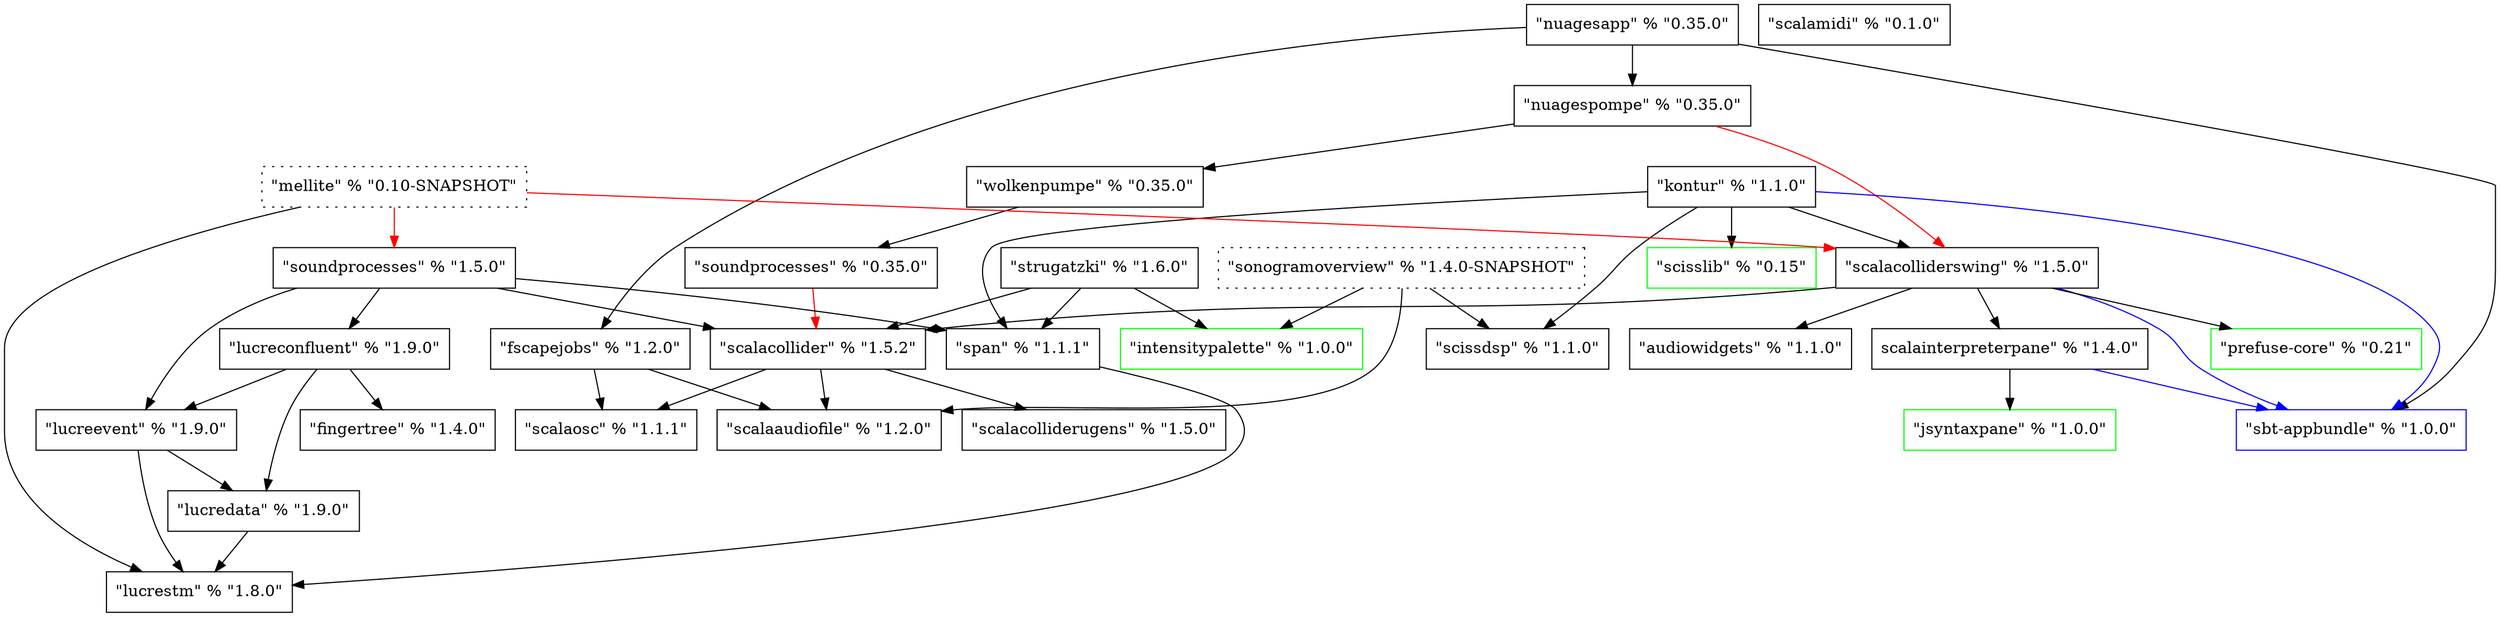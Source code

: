 digraph G {
	ScalaOSC [label="\"scalaosc\" % \"1.1.1\"", shape=box];
	ScalaAudioFile [label="\"scalaaudiofile\" % \"1.2.0\"", shape=box];
	FScapeJobs [label="\"fscapejobs\" % \"1.2.0\"", shape=box];
	AudioWidgets [label="\"audiowidgets\" % \"1.1.0\"", shape=box];
//	ScalaAudioWidgets [label="\"scalaaudiowidgets\" % \"1.0.0\"", shape=box, color=red];
   Span [label="\"span\" % \"1.1.1\"", shape=box];
	SbtAppbundle [label="\"sbt-appbundle\" % \"1.0.0\"", shape=Box, color=blue];
	ScissDSP [label="\"scissdsp\" % \"1.1.0\"", shape=Box];
	SonogramOverview [label="\"sonogramoverview\" % \"1.4.0-SNAPSHOT\"", shape=Box, style=dotted];
	ScalaCollider [label="\"scalacollider\" % \"1.5.2\"", shape=Box];
	ScalaColliderUGens [label="\"scalacolliderugens\" % \"1.5.0\"", shape=Box];
	ScalaColliderSwing [label="\"scalacolliderswing\" % \"1.5.0\"", shape=Box];
	IntensityPalette [label="\"intensitypalette\" % \"1.0.0\"", shape=Box, color=green];
	Strugatzki [label="\"strugatzki\" % \"1.6.0\"", shape=Box];
	JSyntaxPane [label="\"jsyntaxpane\" % \"1.0.0\"", shape=Box, color=green];
	ScalaInterpreterPane [label="\scalainterpreterpane\" % \"1.4.0\"", shape=Box];
	PrefuseCore [label="\"prefuse-core\" % \"0.21\"", shape=Box, color=green];
	SoundProcesses_OLD [label="\"soundprocesses\" % \"0.35.0\"", shape=Box];
	Wolkenpumpe [label="\"wolkenpumpe\" % \"0.35.0\"", shape=Box];
	NuagesPompe [label="\"nuagespompe\" % \"0.35.0\"", shape=Box];
	NuagesApp [label="\"nuagesapp\" % \"0.35.0\"", shape=Box];
	ScissLib [label="\"scisslib\" % \"0.15\"", shape=Box, color=green];
	Kontur [label="\"kontur\" % \"1.1.0\"", shape=Box];
	FingerTree [label="\"fingertree\" % \"1.4.0\"", shape=Box];
	LucreSTM [label="\"lucrestm\" % \"1.8.0\"", shape=Box];
	LucreEvent [label="\"lucreevent\" % \"1.9.0\"", shape=Box];
	LucreData [label="\"lucredata\" % \"1.9.0\"", shape=Box];
//	LucreExpr [labLucreConfluentel="\"lucreexpr\" % \"1.4.0\"", shape=Box];
	LucreConfluent [label="\"lucreconfluent\" % \"1.9.0\"", shape=Box];
//	ConfluentReactive [label="\"confluentreactive\" % \"1.5.0\"", shape=Box];
	SoundProcesses [label="\"soundprocesses\" % \"1.5.0\"", shape=Box];
	Mellite [label="\"mellite\" % \"0.10-SNAPSHOT\"", shape=Box, style=dotted];
	ScalaMIDI [label="\"scalamidi\" % \"0.1.0\"", shape=Box];
	
	FScapeJobs -> ScalaOSC;
	FScapeJobs -> ScalaAudioFile;
//	ScalaAudioWidgets -> AudioWidgets [color=red];
	SonogramOverview -> ScalaAudioFile;
	SonogramOverview -> ScissDSP;
	SonogramOverview -> IntensityPalette;
	Span -> LucreSTM;
	ScalaCollider -> ScalaColliderUGens;
	ScalaCollider -> ScalaOSC;
	ScalaCollider -> ScalaAudioFile;
	Strugatzki -> ScalaCollider;
	Strugatzki -> IntensityPalette;
	Strugatzki -> Span;
	ScalaInterpreterPane -> JSyntaxPane;
	ScalaInterpreterPane -> SbtAppbundle [color=blue];
	ScalaColliderSwing -> SbtAppbundle [color=blue];
	ScalaColliderSwing -> ScalaCollider;
	ScalaColliderSwing -> ScalaInterpreterPane;
	ScalaColliderSwing -> PrefuseCore;
	ScalaColliderSwing -> AudioWidgets;
	SoundProcesses_OLD -> ScalaCollider [color=red];
	Wolkenpumpe -> SoundProcesses_OLD;
	NuagesPompe -> Wolkenpumpe;
	NuagesPompe -> ScalaColliderSwing [color=red];
	NuagesApp -> SbtAppbundle;
	NuagesApp -> NuagesPompe;
	NuagesApp -> FScapeJobs;
	Kontur -> SbtAppbundle [color=blue];
	Kontur -> ScalaColliderSwing;
	Kontur -> ScissDSP;
	Kontur -> ScissLib;
	Kontur -> Span;
	LucreEvent -> LucreSTM;
   LucreEvent -> LucreData;
	LucreData -> LucreSTM;
//   LucreExpr -> LucreData [color=red];
//   LucreExpr -> LucreEvent [color=red];
	LucreConfluent -> FingerTree;
	LucreConfluent -> LucreData;
	LucreConfluent -> LucreEvent;
//   ConfluentReactive -> LucreConfluent;
//	ConfluentReactive -> LucreEvent [color=red];
	SoundProcesses -> ScalaCollider;
	SoundProcesses -> LucreConfluent;
	SoundProcesses -> LucreEvent;
	SoundProcesses -> Span;
	Mellite -> SoundProcesses [color=red];
	Mellite -> ScalaColliderSwing [color=red];
	Mellite -> LucreSTM;
}

